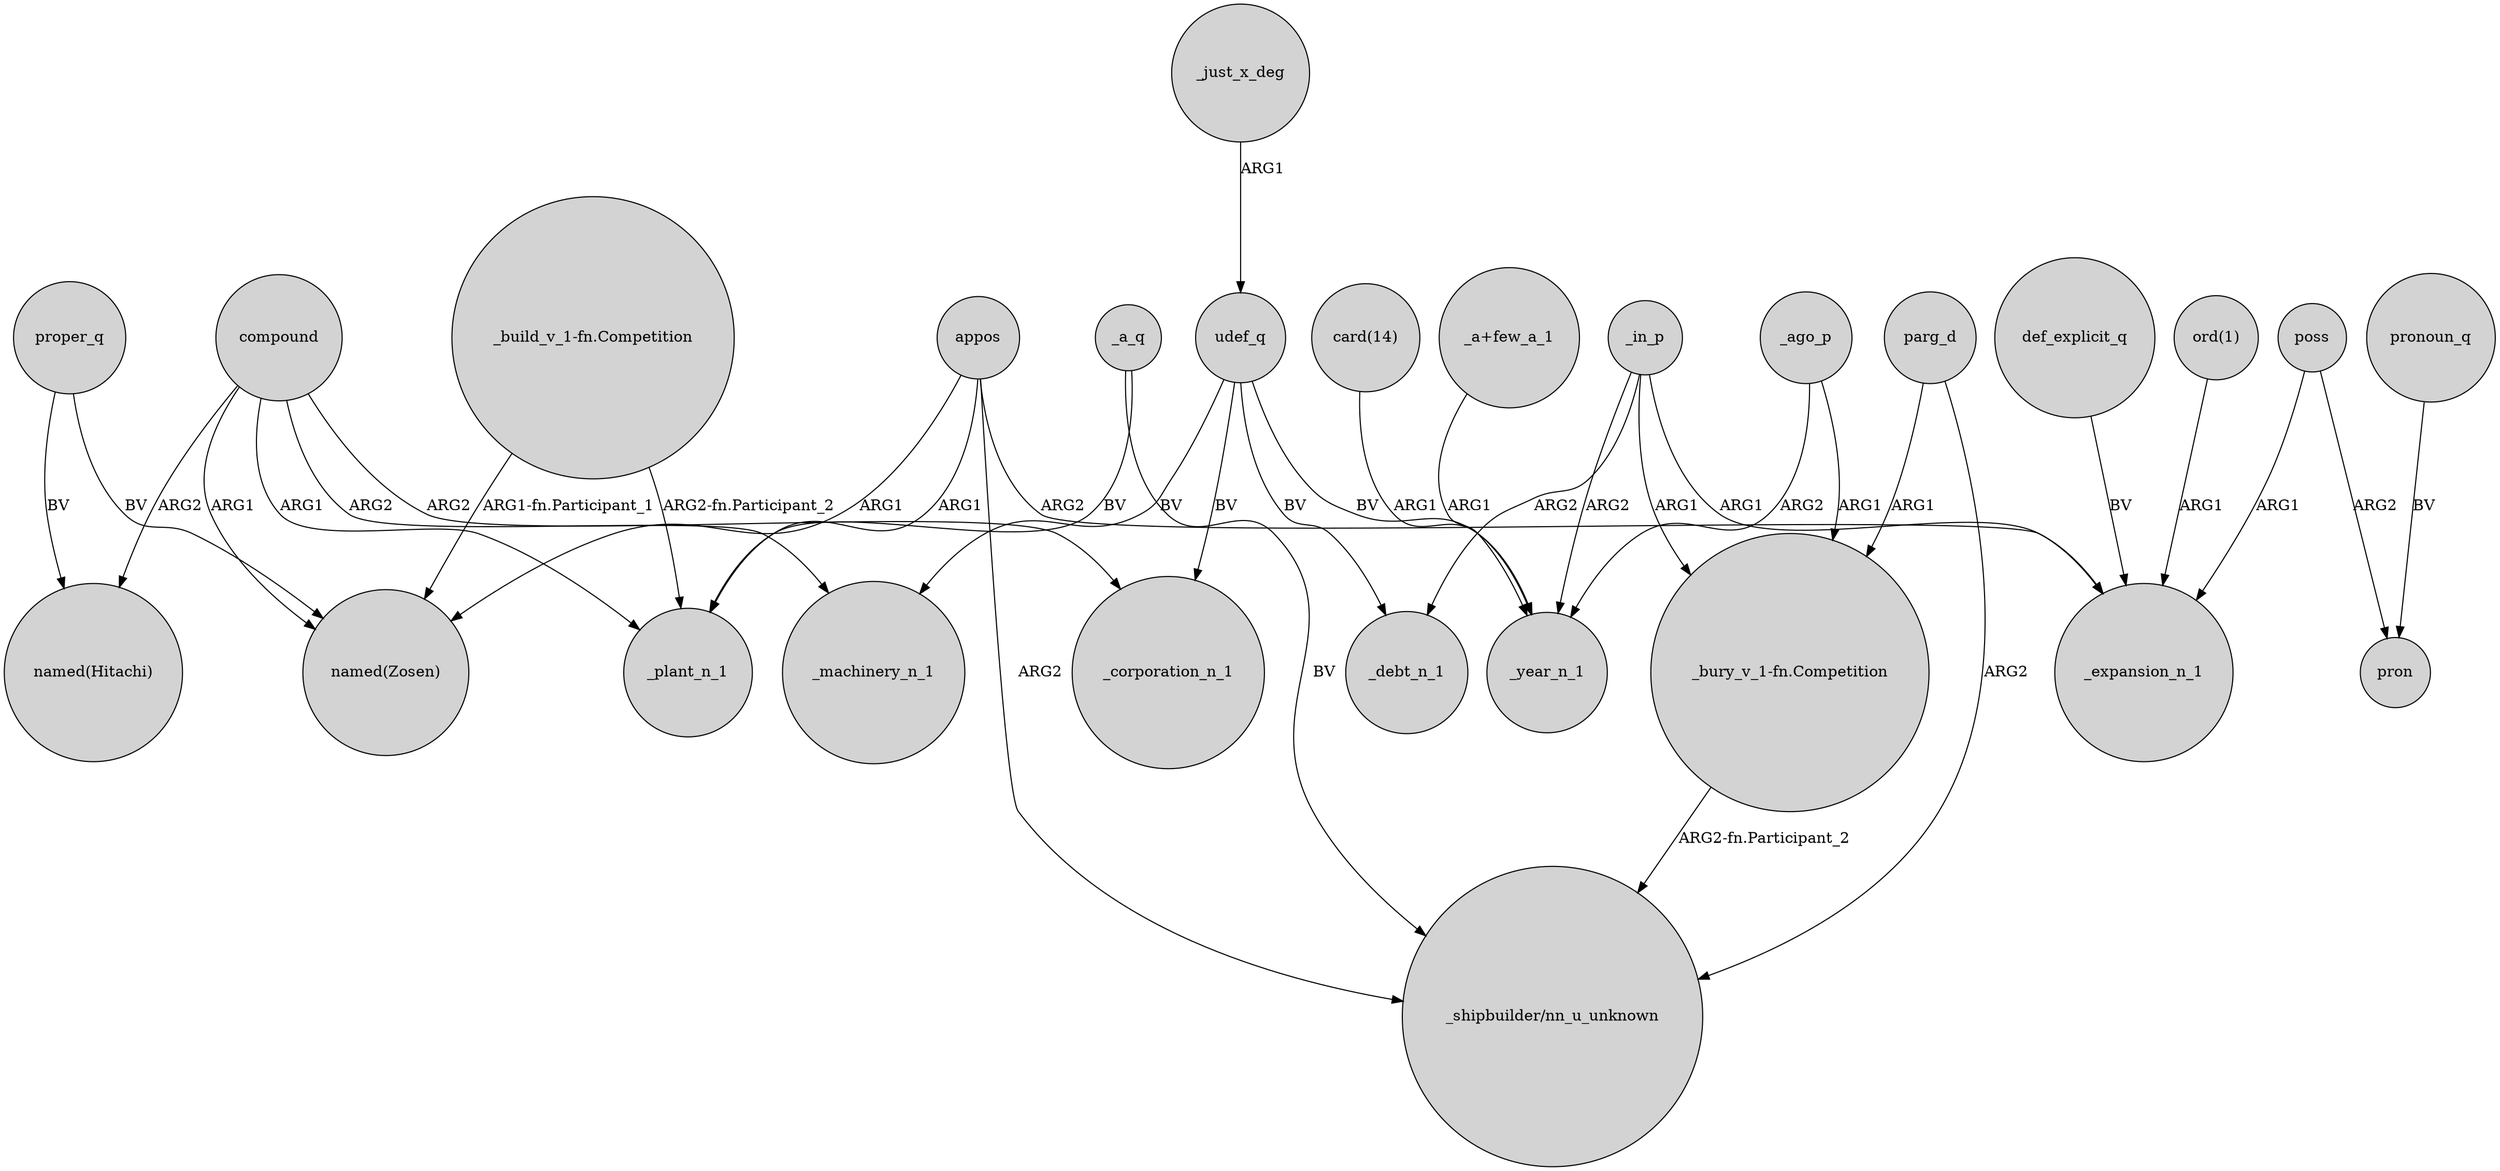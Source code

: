 digraph {
	node [shape=circle style=filled]
	"_a+few_a_1" -> _year_n_1 [label=ARG1]
	appos -> _expansion_n_1 [label=ARG2]
	compound -> "named(Hitachi)" [label=ARG2]
	compound -> "named(Zosen)" [label=ARG1]
	poss -> _expansion_n_1 [label=ARG1]
	_in_p -> _year_n_1 [label=ARG2]
	"card(14)" -> _year_n_1 [label=ARG1]
	def_explicit_q -> _expansion_n_1 [label=BV]
	udef_q -> _machinery_n_1 [label=BV]
	_a_q -> _plant_n_1 [label=BV]
	_in_p -> _expansion_n_1 [label=ARG1]
	_ago_p -> "_bury_v_1-fn.Competition" [label=ARG1]
	"_build_v_1-fn.Competition" -> _plant_n_1 [label="ARG2-fn.Participant_2"]
	"_build_v_1-fn.Competition" -> "named(Zosen)" [label="ARG1-fn.Participant_1"]
	pronoun_q -> pron [label=BV]
	_a_q -> "_shipbuilder/nn_u_unknown" [label=BV]
	poss -> pron [label=ARG2]
	udef_q -> _debt_n_1 [label=BV]
	"ord(1)" -> _expansion_n_1 [label=ARG1]
	compound -> _machinery_n_1 [label=ARG2]
	"_bury_v_1-fn.Competition" -> "_shipbuilder/nn_u_unknown" [label="ARG2-fn.Participant_2"]
	proper_q -> "named(Zosen)" [label=BV]
	parg_d -> "_bury_v_1-fn.Competition" [label=ARG1]
	appos -> _plant_n_1 [label=ARG1]
	_in_p -> _debt_n_1 [label=ARG2]
	compound -> _plant_n_1 [label=ARG1]
	_ago_p -> _year_n_1 [label=ARG2]
	proper_q -> "named(Hitachi)" [label=BV]
	compound -> _corporation_n_1 [label=ARG2]
	udef_q -> _corporation_n_1 [label=BV]
	udef_q -> _year_n_1 [label=BV]
	appos -> "named(Zosen)" [label=ARG1]
	parg_d -> "_shipbuilder/nn_u_unknown" [label=ARG2]
	appos -> "_shipbuilder/nn_u_unknown" [label=ARG2]
	_in_p -> "_bury_v_1-fn.Competition" [label=ARG1]
	_just_x_deg -> udef_q [label=ARG1]
}
